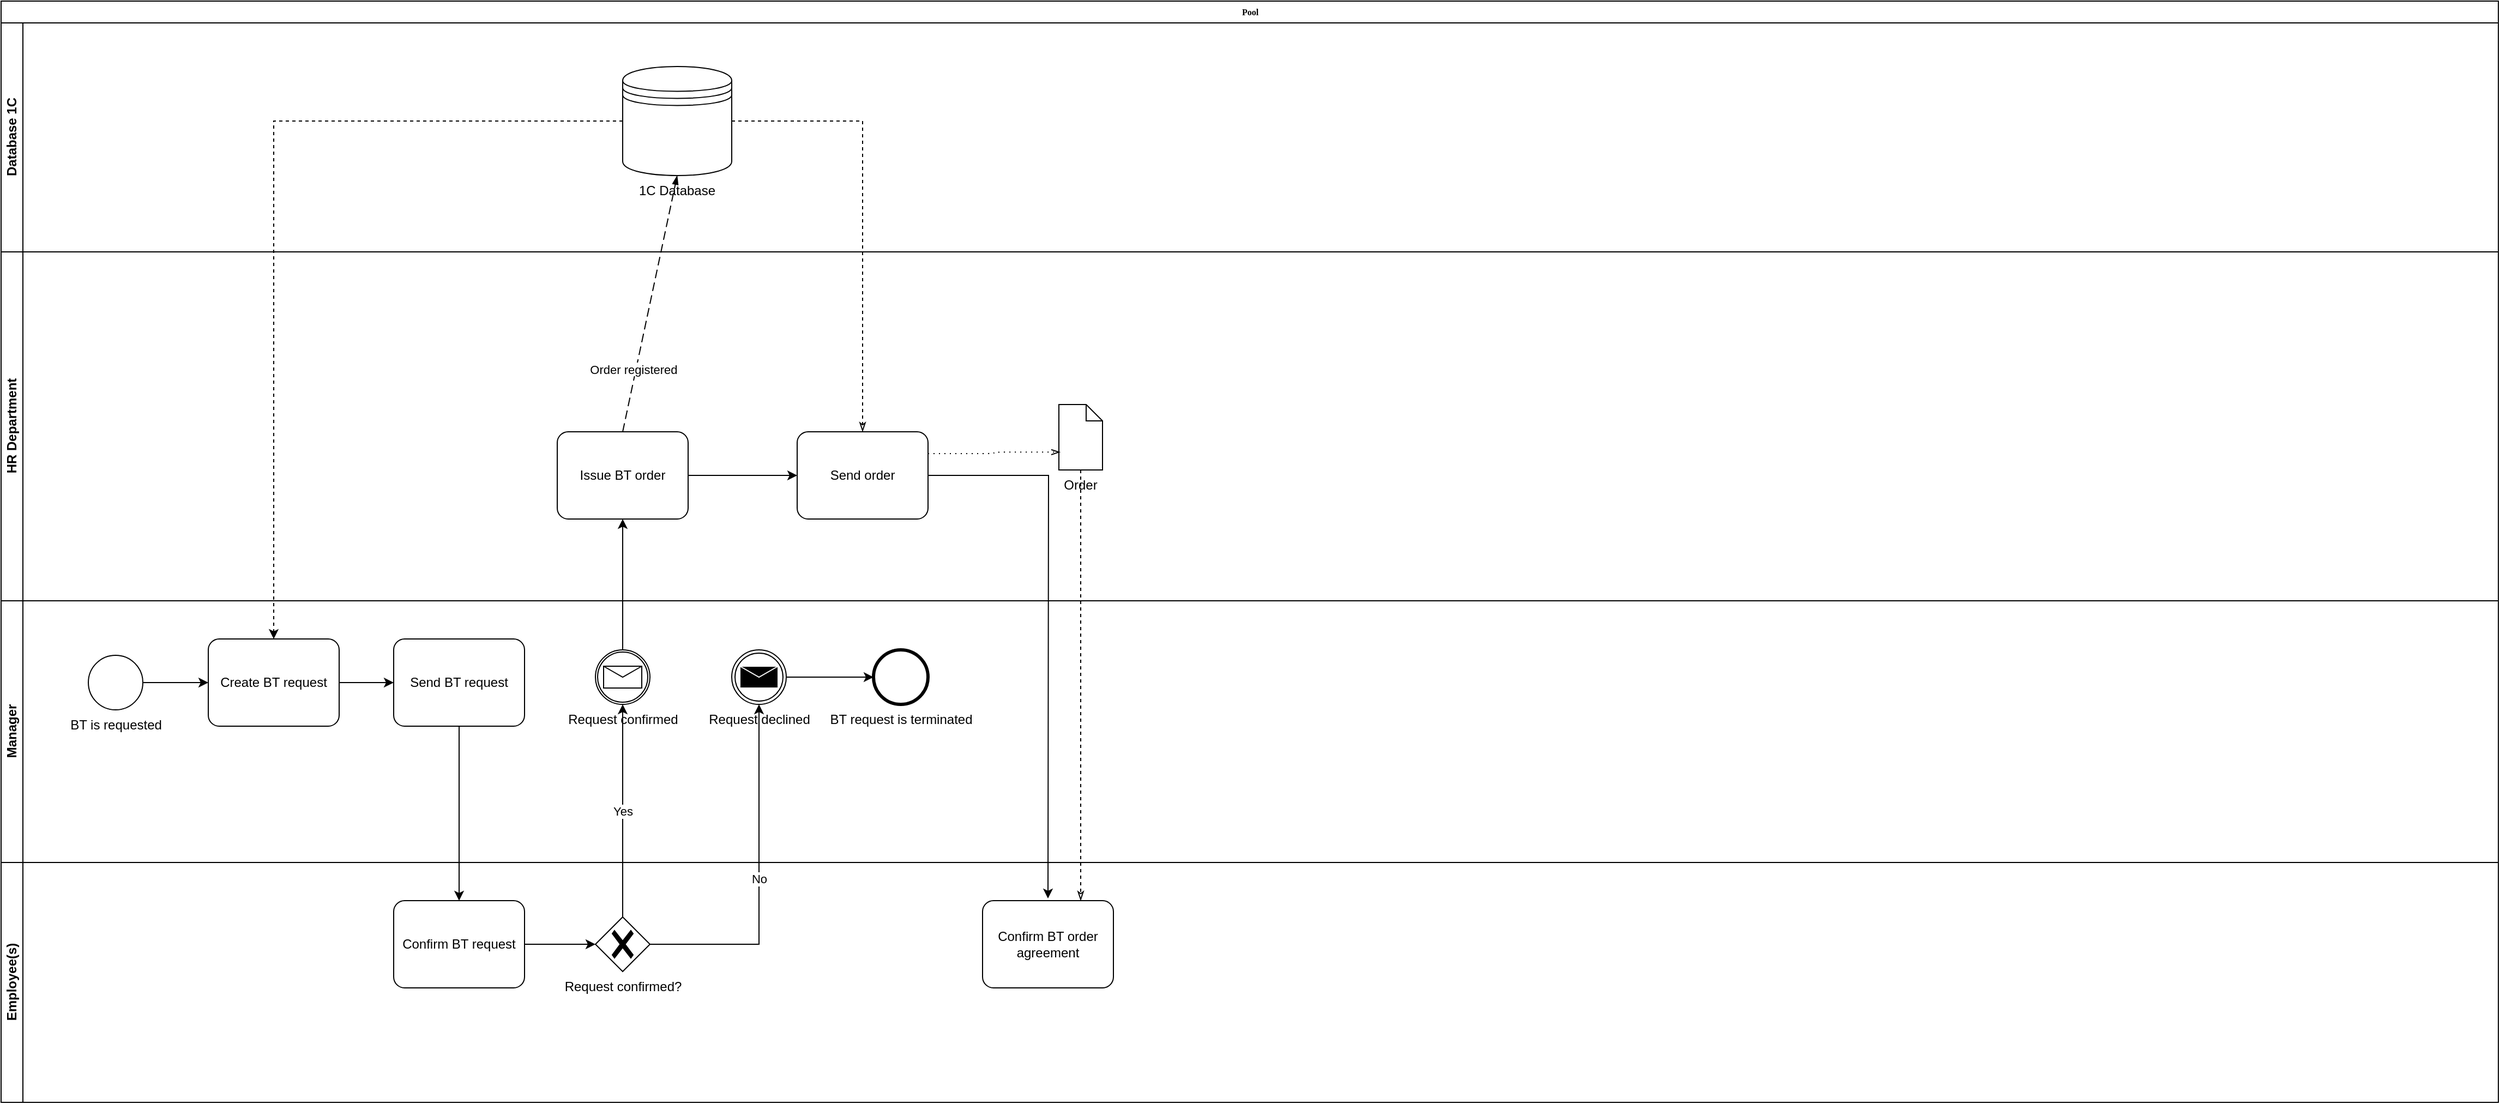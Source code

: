 <mxfile version="14.8.3" type="github">
  <diagram name="Page-1" id="c7488fd3-1785-93aa-aadb-54a6760d102a">
    <mxGraphModel dx="1422" dy="804" grid="1" gridSize="10" guides="1" tooltips="1" connect="1" arrows="1" fold="1" page="1" pageScale="1" pageWidth="1100" pageHeight="850" background="none" math="0" shadow="0">
      <root>
        <mxCell id="0" />
        <mxCell id="1" parent="0" />
        <mxCell id="2b4e8129b02d487f-1" value="Pool" style="swimlane;html=1;childLayout=stackLayout;horizontal=1;startSize=20;horizontalStack=0;rounded=0;shadow=0;labelBackgroundColor=none;strokeWidth=1;fontFamily=Verdana;fontSize=8;align=center;" parent="1" vertex="1">
          <mxGeometry x="100" y="20" width="2290" height="1010" as="geometry">
            <mxRectangle x="180" y="70" width="50" height="20" as="alternateBounds" />
          </mxGeometry>
        </mxCell>
        <mxCell id="NX7D1VV0Bbmkz2ig5p7U-13" value="Database 1C" style="swimlane;html=1;startSize=20;horizontal=0;" parent="2b4e8129b02d487f-1" vertex="1">
          <mxGeometry y="20" width="2290" height="210" as="geometry" />
        </mxCell>
        <mxCell id="KwFcviHTMIXIFhAUZAPu-12" value="1C Database" style="shape=datastore;whiteSpace=wrap;html=1;labelPosition=center;verticalLabelPosition=bottom;align=center;verticalAlign=top;" vertex="1" parent="NX7D1VV0Bbmkz2ig5p7U-13">
          <mxGeometry x="570" y="40" width="100" height="100" as="geometry" />
        </mxCell>
        <mxCell id="2b4e8129b02d487f-2" value="HR Department" style="swimlane;html=1;startSize=20;horizontal=0;" parent="2b4e8129b02d487f-1" vertex="1">
          <mxGeometry y="230" width="2290" height="320" as="geometry" />
        </mxCell>
        <mxCell id="KwFcviHTMIXIFhAUZAPu-18" value="Issue BT order" style="points=[[0.25,0,0],[0.5,0,0],[0.75,0,0],[1,0.25,0],[1,0.5,0],[1,0.75,0],[0.75,1,0],[0.5,1,0],[0.25,1,0],[0,0.75,0],[0,0.5,0],[0,0.25,0]];shape=mxgraph.bpmn.task;whiteSpace=wrap;rectStyle=rounded;size=10;taskMarker=abstract;" vertex="1" parent="2b4e8129b02d487f-2">
          <mxGeometry x="510" y="165" width="120" height="80" as="geometry" />
        </mxCell>
        <mxCell id="KwFcviHTMIXIFhAUZAPu-33" value="Send order" style="points=[[0.25,0,0],[0.5,0,0],[0.75,0,0],[1,0.25,0],[1,0.5,0],[1,0.75,0],[0.75,1,0],[0.5,1,0],[0.25,1,0],[0,0.75,0],[0,0.5,0],[0,0.25,0]];shape=mxgraph.bpmn.task;whiteSpace=wrap;rectStyle=rounded;size=10;taskMarker=abstract;" vertex="1" parent="2b4e8129b02d487f-2">
          <mxGeometry x="730" y="165" width="120" height="80" as="geometry" />
        </mxCell>
        <mxCell id="KwFcviHTMIXIFhAUZAPu-34" style="edgeStyle=orthogonalEdgeStyle;rounded=0;orthogonalLoop=1;jettySize=auto;html=1;" edge="1" parent="2b4e8129b02d487f-2" source="KwFcviHTMIXIFhAUZAPu-18" target="KwFcviHTMIXIFhAUZAPu-33">
          <mxGeometry relative="1" as="geometry">
            <mxPoint x="740.0" y="205" as="targetPoint" />
          </mxGeometry>
        </mxCell>
        <mxCell id="KwFcviHTMIXIFhAUZAPu-35" value="Order" style="shape=mxgraph.bpmn.data;labelPosition=center;verticalLabelPosition=bottom;align=center;verticalAlign=top;whiteSpace=wrap;size=15;html=1;" vertex="1" parent="2b4e8129b02d487f-2">
          <mxGeometry x="970" y="140" width="40" height="60" as="geometry" />
        </mxCell>
        <mxCell id="KwFcviHTMIXIFhAUZAPu-36" value="" style="edgeStyle=elbowEdgeStyle;fontSize=12;html=1;endFill=0;startFill=0;endSize=6;startSize=6;dashed=1;dashPattern=1 4;endArrow=openThin;startArrow=none;exitX=1;exitY=0.25;exitDx=0;exitDy=0;exitPerimeter=0;entryX=0.028;entryY=0.728;entryDx=0;entryDy=0;entryPerimeter=0;" edge="1" parent="2b4e8129b02d487f-2" source="KwFcviHTMIXIFhAUZAPu-33" target="KwFcviHTMIXIFhAUZAPu-35">
          <mxGeometry width="160" relative="1" as="geometry">
            <mxPoint x="750" y="220" as="sourcePoint" />
            <mxPoint x="960" y="140" as="targetPoint" />
          </mxGeometry>
        </mxCell>
        <mxCell id="KwFcviHTMIXIFhAUZAPu-19" style="edgeStyle=orthogonalEdgeStyle;rounded=0;orthogonalLoop=1;jettySize=auto;html=1;" edge="1" parent="2b4e8129b02d487f-1" source="KwFcviHTMIXIFhAUZAPu-16" target="KwFcviHTMIXIFhAUZAPu-18">
          <mxGeometry relative="1" as="geometry" />
        </mxCell>
        <mxCell id="2b4e8129b02d487f-3" value="&lt;div&gt;Manager&lt;/div&gt;" style="swimlane;html=1;startSize=20;horizontal=0;" parent="2b4e8129b02d487f-1" vertex="1">
          <mxGeometry y="550" width="2290" height="240" as="geometry" />
        </mxCell>
        <mxCell id="KwFcviHTMIXIFhAUZAPu-3" style="edgeStyle=orthogonalEdgeStyle;rounded=0;orthogonalLoop=1;jettySize=auto;html=1;" edge="1" parent="2b4e8129b02d487f-3" source="KwFcviHTMIXIFhAUZAPu-1" target="KwFcviHTMIXIFhAUZAPu-2">
          <mxGeometry relative="1" as="geometry" />
        </mxCell>
        <mxCell id="KwFcviHTMIXIFhAUZAPu-1" value="BT is requested" style="points=[[0.145,0.145,0],[0.5,0,0],[0.855,0.145,0],[1,0.5,0],[0.855,0.855,0],[0.5,1,0],[0.145,0.855,0],[0,0.5,0]];shape=mxgraph.bpmn.event;html=1;verticalLabelPosition=bottom;labelBackgroundColor=#ffffff;verticalAlign=top;align=center;perimeter=ellipsePerimeter;outlineConnect=0;aspect=fixed;outline=standard;symbol=general;" vertex="1" parent="2b4e8129b02d487f-3">
          <mxGeometry x="80" y="50" width="50" height="50" as="geometry" />
        </mxCell>
        <mxCell id="KwFcviHTMIXIFhAUZAPu-5" style="edgeStyle=orthogonalEdgeStyle;rounded=0;orthogonalLoop=1;jettySize=auto;html=1;entryX=0;entryY=0.5;entryDx=0;entryDy=0;entryPerimeter=0;" edge="1" parent="2b4e8129b02d487f-3" source="KwFcviHTMIXIFhAUZAPu-2" target="KwFcviHTMIXIFhAUZAPu-4">
          <mxGeometry relative="1" as="geometry" />
        </mxCell>
        <mxCell id="KwFcviHTMIXIFhAUZAPu-2" value="Create BT request" style="points=[[0.25,0,0],[0.5,0,0],[0.75,0,0],[1,0.25,0],[1,0.5,0],[1,0.75,0],[0.75,1,0],[0.5,1,0],[0.25,1,0],[0,0.75,0],[0,0.5,0],[0,0.25,0]];shape=mxgraph.bpmn.task;whiteSpace=wrap;rectStyle=rounded;size=10;taskMarker=abstract;" vertex="1" parent="2b4e8129b02d487f-3">
          <mxGeometry x="190" y="35" width="120" height="80" as="geometry" />
        </mxCell>
        <mxCell id="KwFcviHTMIXIFhAUZAPu-4" value="Send BT request" style="points=[[0.25,0,0],[0.5,0,0],[0.75,0,0],[1,0.25,0],[1,0.5,0],[1,0.75,0],[0.75,1,0],[0.5,1,0],[0.25,1,0],[0,0.75,0],[0,0.5,0],[0,0.25,0]];shape=mxgraph.bpmn.task;whiteSpace=wrap;rectStyle=rounded;size=10;taskMarker=abstract;" vertex="1" parent="2b4e8129b02d487f-3">
          <mxGeometry x="360" y="35" width="120" height="80" as="geometry" />
        </mxCell>
        <mxCell id="KwFcviHTMIXIFhAUZAPu-16" value="Request confirmed" style="points=[[0.145,0.145,0],[0.5,0,0],[0.855,0.145,0],[1,0.5,0],[0.855,0.855,0],[0.5,1,0],[0.145,0.855,0],[0,0.5,0]];shape=mxgraph.bpmn.event;html=1;verticalLabelPosition=bottom;labelBackgroundColor=#ffffff;verticalAlign=top;align=center;perimeter=ellipsePerimeter;outlineConnect=0;aspect=fixed;outline=catching;symbol=message;" vertex="1" parent="2b4e8129b02d487f-3">
          <mxGeometry x="545" y="45" width="50" height="50" as="geometry" />
        </mxCell>
        <mxCell id="KwFcviHTMIXIFhAUZAPu-8" value="BT request is terminated" style="points=[[0.145,0.145,0],[0.5,0,0],[0.855,0.145,0],[1,0.5,0],[0.855,0.855,0],[0.5,1,0],[0.145,0.855,0],[0,0.5,0]];shape=mxgraph.bpmn.event;html=1;verticalLabelPosition=bottom;labelBackgroundColor=#ffffff;verticalAlign=top;align=center;perimeter=ellipsePerimeter;outlineConnect=0;aspect=fixed;outline=end;symbol=terminate2;" vertex="1" parent="2b4e8129b02d487f-3">
          <mxGeometry x="800" y="45" width="50" height="50" as="geometry" />
        </mxCell>
        <mxCell id="KwFcviHTMIXIFhAUZAPu-28" style="edgeStyle=orthogonalEdgeStyle;rounded=0;orthogonalLoop=1;jettySize=auto;html=1;" edge="1" parent="2b4e8129b02d487f-3" source="KwFcviHTMIXIFhAUZAPu-26" target="KwFcviHTMIXIFhAUZAPu-8">
          <mxGeometry relative="1" as="geometry" />
        </mxCell>
        <mxCell id="KwFcviHTMIXIFhAUZAPu-26" value="Request declined" style="points=[[0.145,0.145,0],[0.5,0,0],[0.855,0.145,0],[1,0.5,0],[0.855,0.855,0],[0.5,1,0],[0.145,0.855,0],[0,0.5,0]];shape=mxgraph.bpmn.event;html=1;verticalLabelPosition=bottom;labelBackgroundColor=#ffffff;verticalAlign=top;align=center;perimeter=ellipsePerimeter;outlineConnect=0;aspect=fixed;outline=throwing;symbol=message;" vertex="1" parent="2b4e8129b02d487f-3">
          <mxGeometry x="670" y="45" width="50" height="50" as="geometry" />
        </mxCell>
        <mxCell id="2b4e8129b02d487f-4" value="Employee(s)" style="swimlane;html=1;startSize=20;horizontal=0;" parent="2b4e8129b02d487f-1" vertex="1">
          <mxGeometry y="790" width="2290" height="220" as="geometry" />
        </mxCell>
        <mxCell id="KwFcviHTMIXIFhAUZAPu-25" style="edgeStyle=orthogonalEdgeStyle;rounded=0;orthogonalLoop=1;jettySize=auto;html=1;entryX=0;entryY=0.5;entryDx=0;entryDy=0;entryPerimeter=0;" edge="1" parent="2b4e8129b02d487f-4" source="KwFcviHTMIXIFhAUZAPu-10" target="KwFcviHTMIXIFhAUZAPu-22">
          <mxGeometry relative="1" as="geometry" />
        </mxCell>
        <mxCell id="KwFcviHTMIXIFhAUZAPu-10" value="Confirm BT request" style="points=[[0.25,0,0],[0.5,0,0],[0.75,0,0],[1,0.25,0],[1,0.5,0],[1,0.75,0],[0.75,1,0],[0.5,1,0],[0.25,1,0],[0,0.75,0],[0,0.5,0],[0,0.25,0]];shape=mxgraph.bpmn.task;whiteSpace=wrap;rectStyle=rounded;size=10;taskMarker=abstract;" vertex="1" parent="2b4e8129b02d487f-4">
          <mxGeometry x="360" y="35" width="120" height="80" as="geometry" />
        </mxCell>
        <mxCell id="KwFcviHTMIXIFhAUZAPu-22" value="Request confirmed?" style="points=[[0.25,0.25,0],[0.5,0,0],[0.75,0.25,0],[1,0.5,0],[0.75,0.75,0],[0.5,1,0],[0.25,0.75,0],[0,0.5,0]];shape=mxgraph.bpmn.gateway2;html=1;verticalLabelPosition=bottom;labelBackgroundColor=#ffffff;verticalAlign=top;align=center;perimeter=rhombusPerimeter;outlineConnect=0;outline=none;symbol=none;gwType=exclusive;" vertex="1" parent="2b4e8129b02d487f-4">
          <mxGeometry x="545" y="50" width="50" height="50" as="geometry" />
        </mxCell>
        <mxCell id="KwFcviHTMIXIFhAUZAPu-37" value="Confirm BT order agreement" style="points=[[0.25,0,0],[0.5,0,0],[0.75,0,0],[1,0.25,0],[1,0.5,0],[1,0.75,0],[0.75,1,0],[0.5,1,0],[0.25,1,0],[0,0.75,0],[0,0.5,0],[0,0.25,0]];shape=mxgraph.bpmn.task;whiteSpace=wrap;rectStyle=rounded;size=10;taskMarker=abstract;" vertex="1" parent="2b4e8129b02d487f-4">
          <mxGeometry x="900" y="35" width="120" height="80" as="geometry" />
        </mxCell>
        <mxCell id="KwFcviHTMIXIFhAUZAPu-15" style="edgeStyle=orthogonalEdgeStyle;rounded=0;orthogonalLoop=1;jettySize=auto;html=1;entryX=0.5;entryY=0;entryDx=0;entryDy=0;entryPerimeter=0;dashed=1;" edge="1" parent="2b4e8129b02d487f-1" source="KwFcviHTMIXIFhAUZAPu-12" target="KwFcviHTMIXIFhAUZAPu-2">
          <mxGeometry relative="1" as="geometry" />
        </mxCell>
        <mxCell id="KwFcviHTMIXIFhAUZAPu-21" style="edgeStyle=orthogonalEdgeStyle;rounded=0;orthogonalLoop=1;jettySize=auto;html=1;entryX=0.5;entryY=0;entryDx=0;entryDy=0;entryPerimeter=0;" edge="1" parent="2b4e8129b02d487f-1" source="KwFcviHTMIXIFhAUZAPu-4" target="KwFcviHTMIXIFhAUZAPu-10">
          <mxGeometry relative="1" as="geometry" />
        </mxCell>
        <mxCell id="KwFcviHTMIXIFhAUZAPu-24" value="Yes" style="edgeStyle=orthogonalEdgeStyle;rounded=0;orthogonalLoop=1;jettySize=auto;html=1;entryX=0.5;entryY=1;entryDx=0;entryDy=0;entryPerimeter=0;" edge="1" parent="2b4e8129b02d487f-1" source="KwFcviHTMIXIFhAUZAPu-22" target="KwFcviHTMIXIFhAUZAPu-16">
          <mxGeometry relative="1" as="geometry" />
        </mxCell>
        <mxCell id="KwFcviHTMIXIFhAUZAPu-27" value="No" style="edgeStyle=orthogonalEdgeStyle;rounded=0;orthogonalLoop=1;jettySize=auto;html=1;entryX=0.5;entryY=1;entryDx=0;entryDy=0;entryPerimeter=0;" edge="1" parent="2b4e8129b02d487f-1" source="KwFcviHTMIXIFhAUZAPu-22" target="KwFcviHTMIXIFhAUZAPu-26">
          <mxGeometry relative="1" as="geometry" />
        </mxCell>
        <mxCell id="KwFcviHTMIXIFhAUZAPu-32" value="Order registered" style="dashed=1;dashPattern=8 4;endArrow=blockThin;endFill=1;startArrow=none;startFill=0;endSize=6;startSize=4;exitX=0.5;exitY=0;exitDx=0;exitDy=0;exitPerimeter=0;entryX=0.5;entryY=1;entryDx=0;entryDy=0;" edge="1" parent="2b4e8129b02d487f-1" source="KwFcviHTMIXIFhAUZAPu-18" target="KwFcviHTMIXIFhAUZAPu-12">
          <mxGeometry x="-0.511" y="2" width="160" relative="1" as="geometry">
            <mxPoint x="560" y="265" as="sourcePoint" />
            <mxPoint x="720" y="265" as="targetPoint" />
            <mxPoint as="offset" />
          </mxGeometry>
        </mxCell>
        <mxCell id="KwFcviHTMIXIFhAUZAPu-38" style="edgeStyle=orthogonalEdgeStyle;rounded=0;orthogonalLoop=1;jettySize=auto;html=1;" edge="1" parent="2b4e8129b02d487f-1" source="KwFcviHTMIXIFhAUZAPu-33">
          <mxGeometry relative="1" as="geometry">
            <mxPoint x="960" y="823" as="targetPoint" />
          </mxGeometry>
        </mxCell>
        <mxCell id="KwFcviHTMIXIFhAUZAPu-41" style="edgeStyle=orthogonalEdgeStyle;rounded=0;orthogonalLoop=1;jettySize=auto;html=1;entryX=0.75;entryY=0;entryDx=0;entryDy=0;entryPerimeter=0;dashed=1;endArrow=classicThin;endFill=0;" edge="1" parent="2b4e8129b02d487f-1" source="KwFcviHTMIXIFhAUZAPu-35" target="KwFcviHTMIXIFhAUZAPu-37">
          <mxGeometry relative="1" as="geometry" />
        </mxCell>
        <mxCell id="KwFcviHTMIXIFhAUZAPu-45" style="edgeStyle=orthogonalEdgeStyle;rounded=0;orthogonalLoop=1;jettySize=auto;html=1;entryX=0.5;entryY=0;entryDx=0;entryDy=0;entryPerimeter=0;dashed=1;endArrow=classicThin;endFill=0;" edge="1" parent="2b4e8129b02d487f-1" source="KwFcviHTMIXIFhAUZAPu-12" target="KwFcviHTMIXIFhAUZAPu-33">
          <mxGeometry relative="1" as="geometry" />
        </mxCell>
      </root>
    </mxGraphModel>
  </diagram>
</mxfile>
